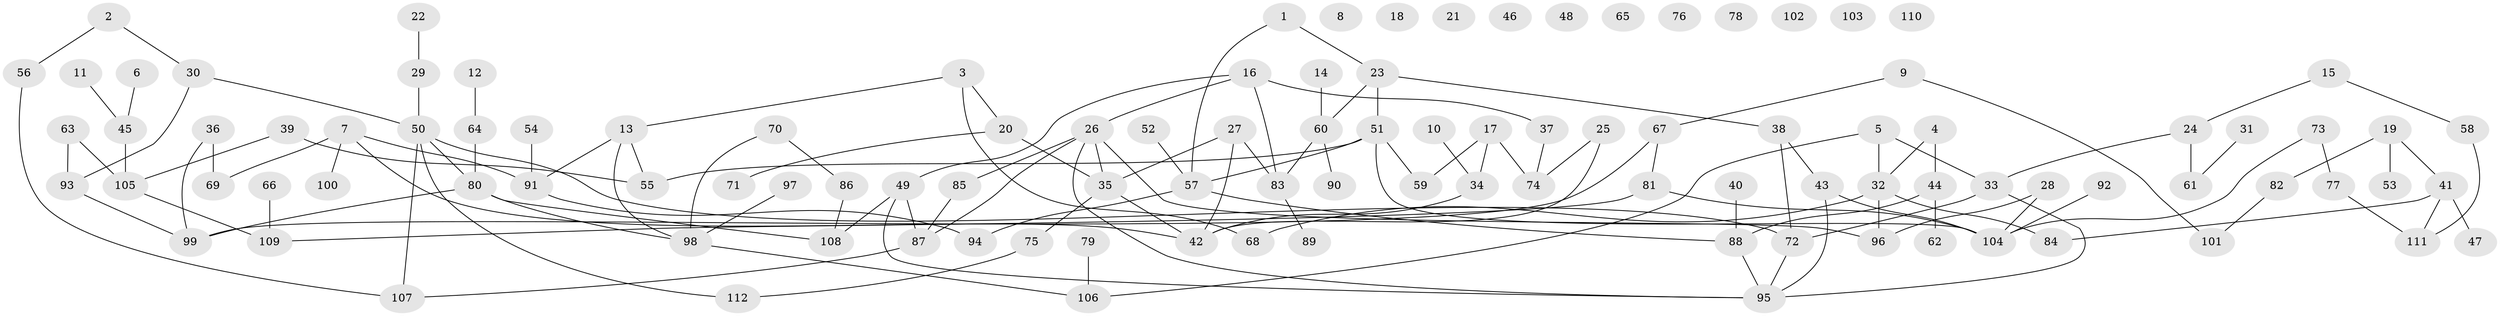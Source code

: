 // Generated by graph-tools (version 1.1) at 2025/33/03/09/25 02:33:38]
// undirected, 112 vertices, 136 edges
graph export_dot {
graph [start="1"]
  node [color=gray90,style=filled];
  1;
  2;
  3;
  4;
  5;
  6;
  7;
  8;
  9;
  10;
  11;
  12;
  13;
  14;
  15;
  16;
  17;
  18;
  19;
  20;
  21;
  22;
  23;
  24;
  25;
  26;
  27;
  28;
  29;
  30;
  31;
  32;
  33;
  34;
  35;
  36;
  37;
  38;
  39;
  40;
  41;
  42;
  43;
  44;
  45;
  46;
  47;
  48;
  49;
  50;
  51;
  52;
  53;
  54;
  55;
  56;
  57;
  58;
  59;
  60;
  61;
  62;
  63;
  64;
  65;
  66;
  67;
  68;
  69;
  70;
  71;
  72;
  73;
  74;
  75;
  76;
  77;
  78;
  79;
  80;
  81;
  82;
  83;
  84;
  85;
  86;
  87;
  88;
  89;
  90;
  91;
  92;
  93;
  94;
  95;
  96;
  97;
  98;
  99;
  100;
  101;
  102;
  103;
  104;
  105;
  106;
  107;
  108;
  109;
  110;
  111;
  112;
  1 -- 23;
  1 -- 57;
  2 -- 30;
  2 -- 56;
  3 -- 13;
  3 -- 20;
  3 -- 68;
  4 -- 32;
  4 -- 44;
  5 -- 32;
  5 -- 33;
  5 -- 106;
  6 -- 45;
  7 -- 42;
  7 -- 69;
  7 -- 91;
  7 -- 100;
  9 -- 67;
  9 -- 101;
  10 -- 34;
  11 -- 45;
  12 -- 64;
  13 -- 55;
  13 -- 91;
  13 -- 98;
  14 -- 60;
  15 -- 24;
  15 -- 58;
  16 -- 26;
  16 -- 37;
  16 -- 49;
  16 -- 83;
  17 -- 34;
  17 -- 59;
  17 -- 74;
  19 -- 41;
  19 -- 53;
  19 -- 82;
  20 -- 35;
  20 -- 71;
  22 -- 29;
  23 -- 38;
  23 -- 51;
  23 -- 60;
  24 -- 33;
  24 -- 61;
  25 -- 42;
  25 -- 74;
  26 -- 35;
  26 -- 85;
  26 -- 87;
  26 -- 95;
  26 -- 96;
  27 -- 35;
  27 -- 42;
  27 -- 83;
  28 -- 96;
  28 -- 104;
  29 -- 50;
  30 -- 50;
  30 -- 93;
  31 -- 61;
  32 -- 68;
  32 -- 84;
  32 -- 96;
  33 -- 72;
  33 -- 95;
  34 -- 42;
  35 -- 42;
  35 -- 75;
  36 -- 69;
  36 -- 99;
  37 -- 74;
  38 -- 43;
  38 -- 72;
  39 -- 55;
  39 -- 105;
  40 -- 88;
  41 -- 47;
  41 -- 84;
  41 -- 111;
  43 -- 95;
  43 -- 104;
  44 -- 62;
  44 -- 88;
  45 -- 105;
  49 -- 87;
  49 -- 95;
  49 -- 108;
  50 -- 72;
  50 -- 80;
  50 -- 107;
  50 -- 112;
  51 -- 55;
  51 -- 57;
  51 -- 59;
  51 -- 104;
  52 -- 57;
  54 -- 91;
  56 -- 107;
  57 -- 88;
  57 -- 94;
  58 -- 111;
  60 -- 83;
  60 -- 90;
  63 -- 93;
  63 -- 105;
  64 -- 80;
  66 -- 109;
  67 -- 81;
  67 -- 99;
  70 -- 86;
  70 -- 98;
  72 -- 95;
  73 -- 77;
  73 -- 104;
  75 -- 112;
  77 -- 111;
  79 -- 106;
  80 -- 98;
  80 -- 99;
  80 -- 108;
  81 -- 104;
  81 -- 109;
  82 -- 101;
  83 -- 89;
  85 -- 87;
  86 -- 108;
  87 -- 107;
  88 -- 95;
  91 -- 94;
  92 -- 104;
  93 -- 99;
  97 -- 98;
  98 -- 106;
  105 -- 109;
}
